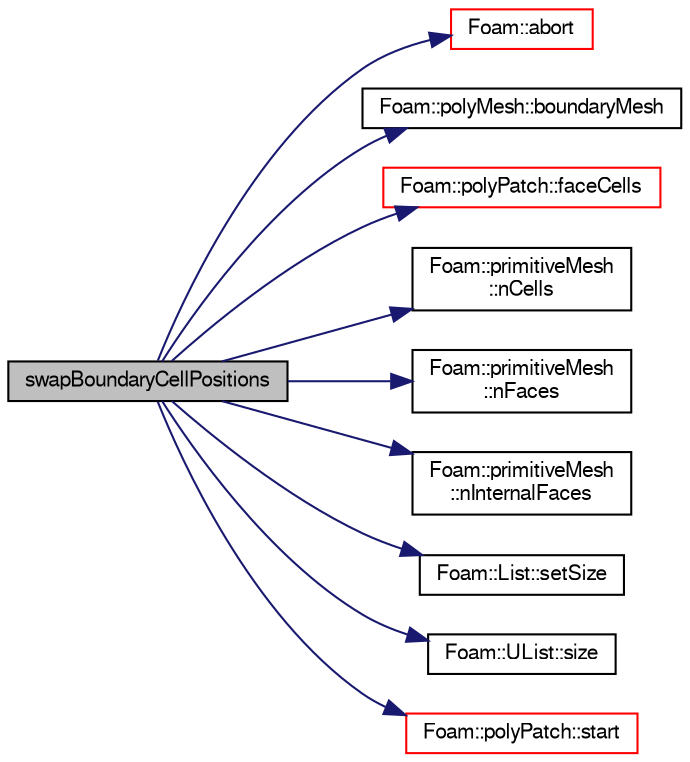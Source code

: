 digraph "swapBoundaryCellPositions"
{
  bgcolor="transparent";
  edge [fontname="FreeSans",fontsize="10",labelfontname="FreeSans",labelfontsize="10"];
  node [fontname="FreeSans",fontsize="10",shape=record];
  rankdir="LR";
  Node7786 [label="swapBoundaryCellPositions",height=0.2,width=0.4,color="black", fillcolor="grey75", style="filled", fontcolor="black"];
  Node7786 -> Node7787 [color="midnightblue",fontsize="10",style="solid",fontname="FreeSans"];
  Node7787 [label="Foam::abort",height=0.2,width=0.4,color="red",URL="$a21124.html#a447107a607d03e417307c203fa5fb44b"];
  Node7786 -> Node7830 [color="midnightblue",fontsize="10",style="solid",fontname="FreeSans"];
  Node7830 [label="Foam::polyMesh::boundaryMesh",height=0.2,width=0.4,color="black",URL="$a27410.html#a9f2b68c134340291eda6197f47f25484",tooltip="Return boundary mesh. "];
  Node7786 -> Node7831 [color="midnightblue",fontsize="10",style="solid",fontname="FreeSans"];
  Node7831 [label="Foam::polyPatch::faceCells",height=0.2,width=0.4,color="red",URL="$a27478.html#afbfac825732ef2770fff4261b4e930e9",tooltip="Return face-cell addressing. "];
  Node7786 -> Node7834 [color="midnightblue",fontsize="10",style="solid",fontname="FreeSans"];
  Node7834 [label="Foam::primitiveMesh\l::nCells",height=0.2,width=0.4,color="black",URL="$a27530.html#a13b94bdb0926552bf78ad5210a73a3d5"];
  Node7786 -> Node7835 [color="midnightblue",fontsize="10",style="solid",fontname="FreeSans"];
  Node7835 [label="Foam::primitiveMesh\l::nFaces",height=0.2,width=0.4,color="black",URL="$a27530.html#abe602c985a3c9ffa67176e969e77ca6f"];
  Node7786 -> Node7836 [color="midnightblue",fontsize="10",style="solid",fontname="FreeSans"];
  Node7836 [label="Foam::primitiveMesh\l::nInternalFaces",height=0.2,width=0.4,color="black",URL="$a27530.html#aa6c7965af1f30d16d9125deb981cbdb0"];
  Node7786 -> Node7837 [color="midnightblue",fontsize="10",style="solid",fontname="FreeSans"];
  Node7837 [label="Foam::List::setSize",height=0.2,width=0.4,color="black",URL="$a25694.html#aedb985ffeaf1bdbfeccc2a8730405703",tooltip="Reset size of List. "];
  Node7786 -> Node7838 [color="midnightblue",fontsize="10",style="solid",fontname="FreeSans"];
  Node7838 [label="Foam::UList::size",height=0.2,width=0.4,color="black",URL="$a25698.html#a47b3bf30da1eb3ab8076b5fbe00e0494",tooltip="Return the number of elements in the UList. "];
  Node7786 -> Node7839 [color="midnightblue",fontsize="10",style="solid",fontname="FreeSans"];
  Node7839 [label="Foam::polyPatch::start",height=0.2,width=0.4,color="red",URL="$a27478.html#a6bfd3e3abb11e98bdb4b98671cec1234",tooltip="Return start label of this patch in the polyMesh face list. "];
}
